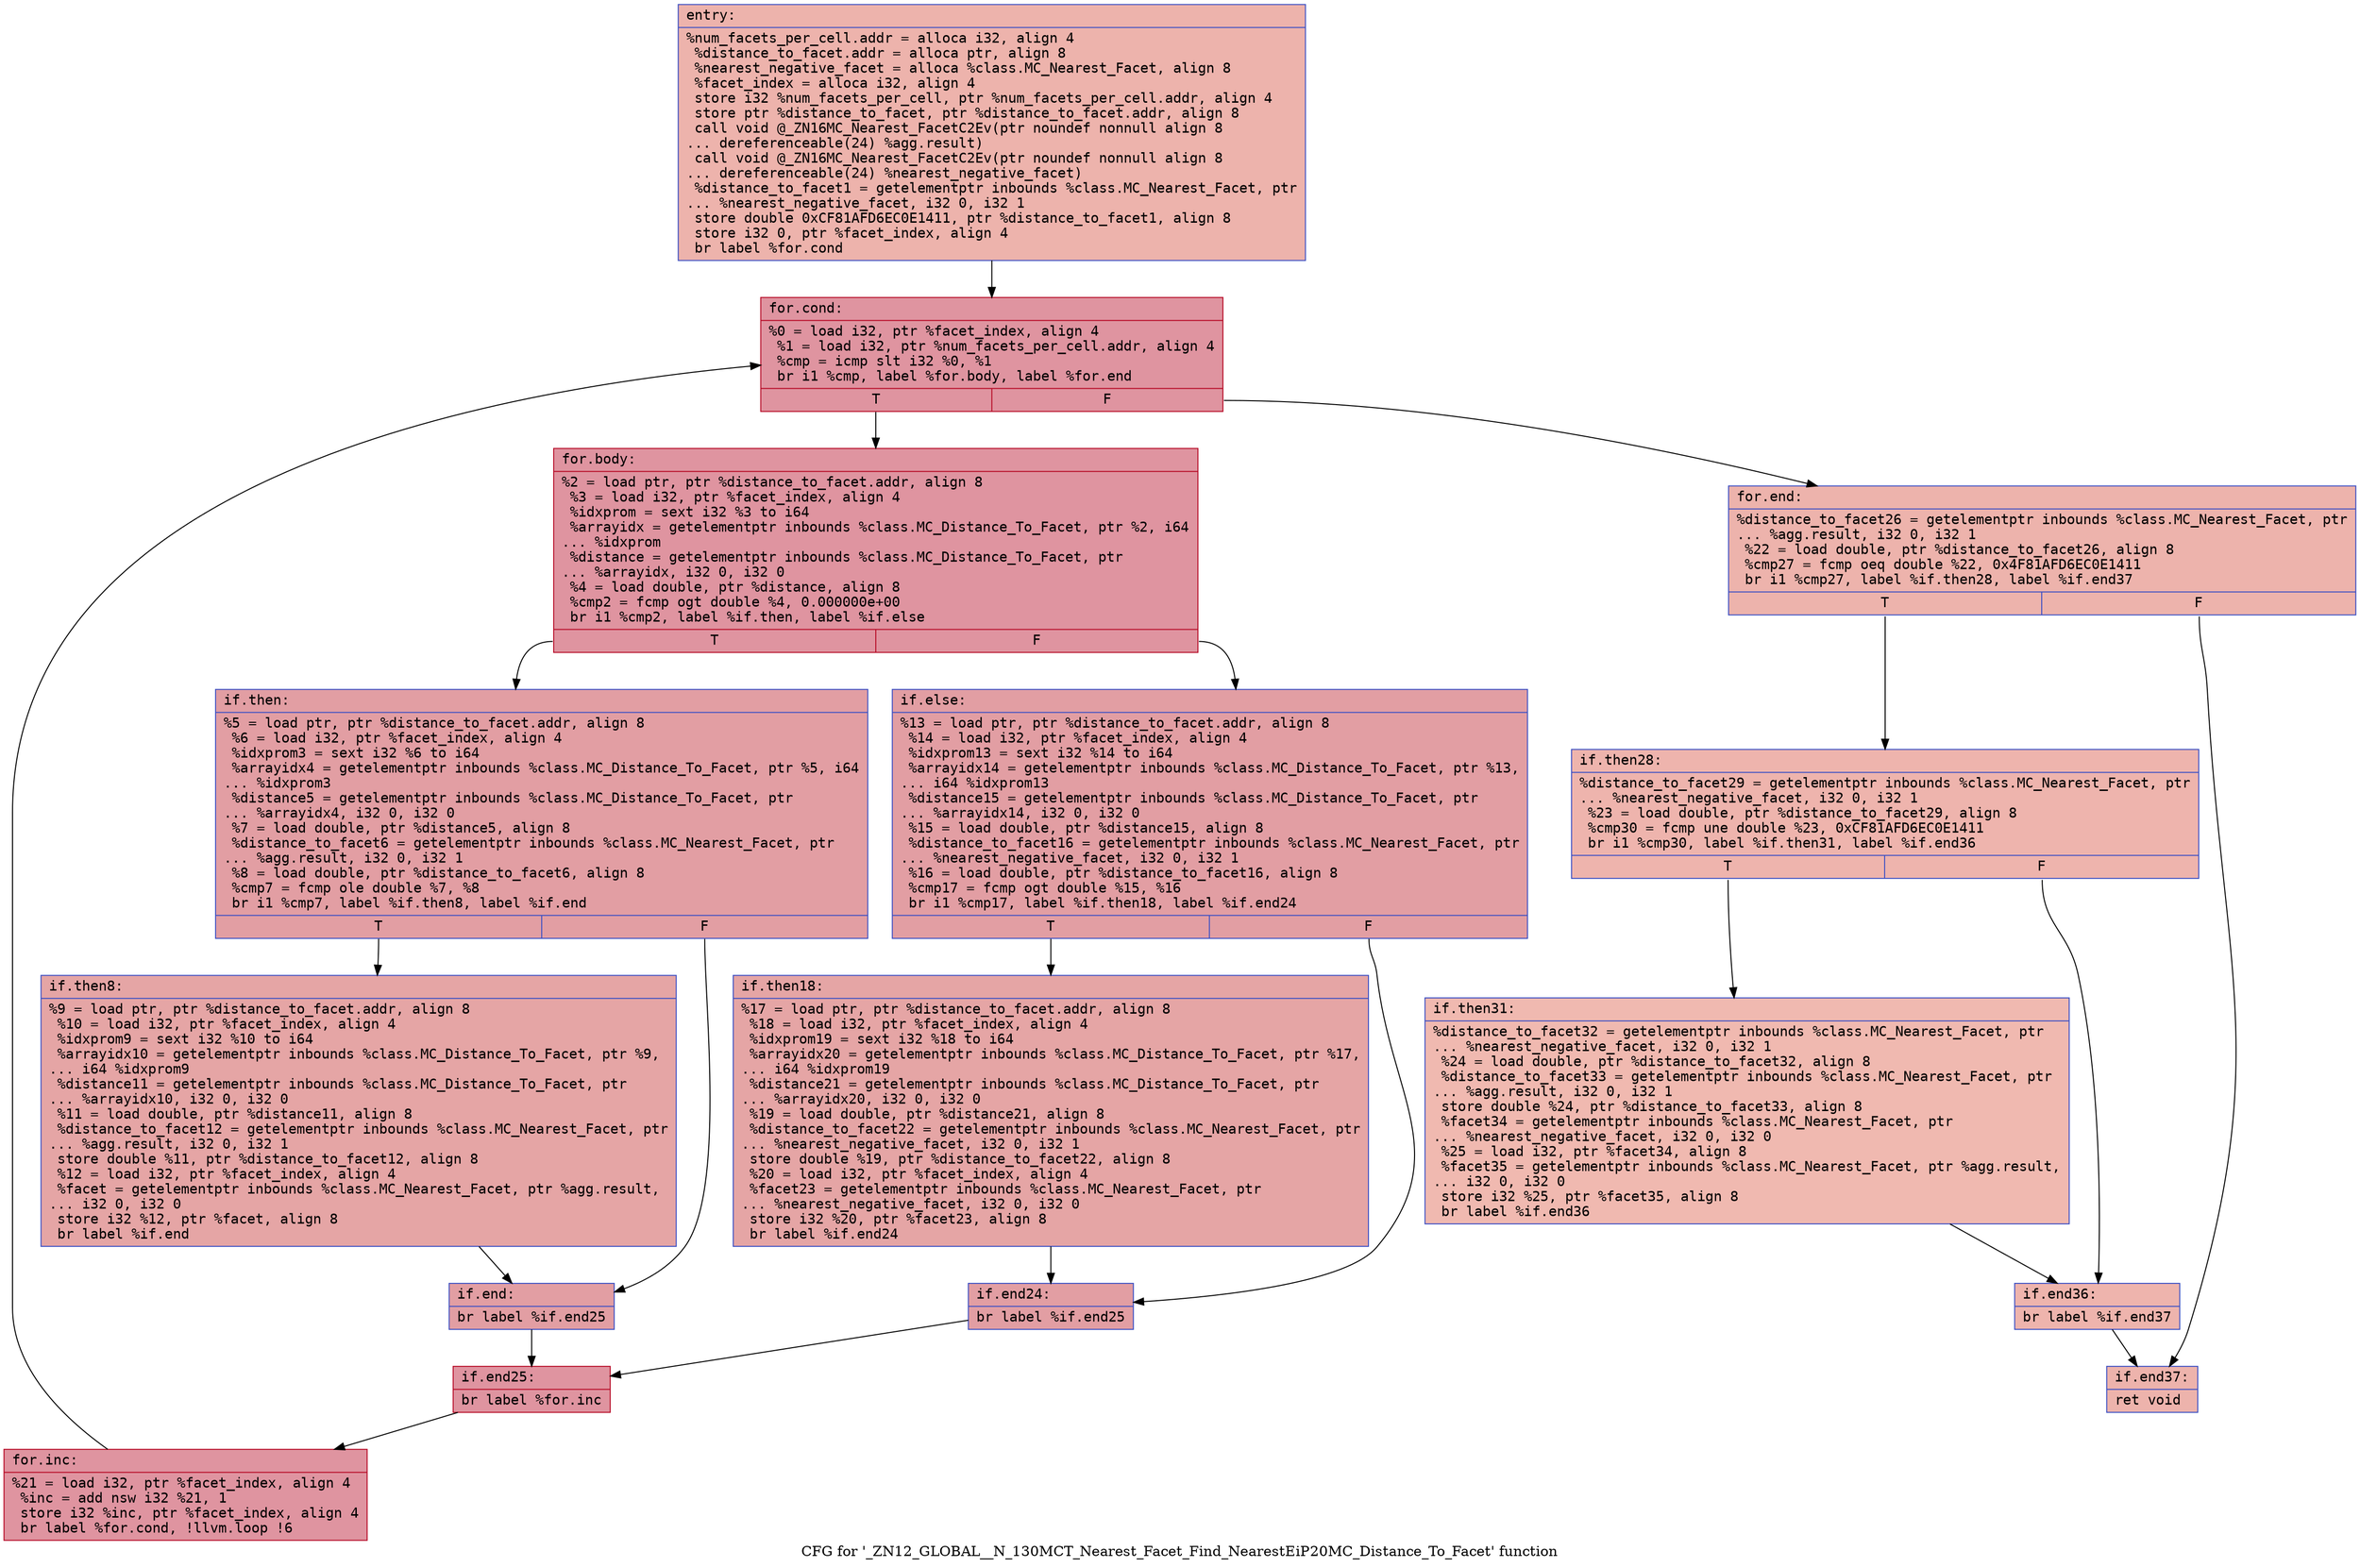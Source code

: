 digraph "CFG for '_ZN12_GLOBAL__N_130MCT_Nearest_Facet_Find_NearestEiP20MC_Distance_To_Facet' function" {
	label="CFG for '_ZN12_GLOBAL__N_130MCT_Nearest_Facet_Find_NearestEiP20MC_Distance_To_Facet' function";

	Node0x5579e71eadc0 [shape=record,color="#3d50c3ff", style=filled, fillcolor="#d6524470" fontname="Courier",label="{entry:\l|  %num_facets_per_cell.addr = alloca i32, align 4\l  %distance_to_facet.addr = alloca ptr, align 8\l  %nearest_negative_facet = alloca %class.MC_Nearest_Facet, align 8\l  %facet_index = alloca i32, align 4\l  store i32 %num_facets_per_cell, ptr %num_facets_per_cell.addr, align 4\l  store ptr %distance_to_facet, ptr %distance_to_facet.addr, align 8\l  call void @_ZN16MC_Nearest_FacetC2Ev(ptr noundef nonnull align 8\l... dereferenceable(24) %agg.result)\l  call void @_ZN16MC_Nearest_FacetC2Ev(ptr noundef nonnull align 8\l... dereferenceable(24) %nearest_negative_facet)\l  %distance_to_facet1 = getelementptr inbounds %class.MC_Nearest_Facet, ptr\l... %nearest_negative_facet, i32 0, i32 1\l  store double 0xCF81AFD6EC0E1411, ptr %distance_to_facet1, align 8\l  store i32 0, ptr %facet_index, align 4\l  br label %for.cond\l}"];
	Node0x5579e71eadc0 -> Node0x5579e71eb700[tooltip="entry -> for.cond\nProbability 100.00%" ];
	Node0x5579e71eb700 [shape=record,color="#b70d28ff", style=filled, fillcolor="#b70d2870" fontname="Courier",label="{for.cond:\l|  %0 = load i32, ptr %facet_index, align 4\l  %1 = load i32, ptr %num_facets_per_cell.addr, align 4\l  %cmp = icmp slt i32 %0, %1\l  br i1 %cmp, label %for.body, label %for.end\l|{<s0>T|<s1>F}}"];
	Node0x5579e71eb700:s0 -> Node0x5579e71eb950[tooltip="for.cond -> for.body\nProbability 96.88%" ];
	Node0x5579e71eb700:s1 -> Node0x5579e71eb9a0[tooltip="for.cond -> for.end\nProbability 3.12%" ];
	Node0x5579e71eb950 [shape=record,color="#b70d28ff", style=filled, fillcolor="#b70d2870" fontname="Courier",label="{for.body:\l|  %2 = load ptr, ptr %distance_to_facet.addr, align 8\l  %3 = load i32, ptr %facet_index, align 4\l  %idxprom = sext i32 %3 to i64\l  %arrayidx = getelementptr inbounds %class.MC_Distance_To_Facet, ptr %2, i64\l... %idxprom\l  %distance = getelementptr inbounds %class.MC_Distance_To_Facet, ptr\l... %arrayidx, i32 0, i32 0\l  %4 = load double, ptr %distance, align 8\l  %cmp2 = fcmp ogt double %4, 0.000000e+00\l  br i1 %cmp2, label %if.then, label %if.else\l|{<s0>T|<s1>F}}"];
	Node0x5579e71eb950:s0 -> Node0x5579e71ec070[tooltip="for.body -> if.then\nProbability 50.00%" ];
	Node0x5579e71eb950:s1 -> Node0x5579e71ec0e0[tooltip="for.body -> if.else\nProbability 50.00%" ];
	Node0x5579e71ec070 [shape=record,color="#3d50c3ff", style=filled, fillcolor="#be242e70" fontname="Courier",label="{if.then:\l|  %5 = load ptr, ptr %distance_to_facet.addr, align 8\l  %6 = load i32, ptr %facet_index, align 4\l  %idxprom3 = sext i32 %6 to i64\l  %arrayidx4 = getelementptr inbounds %class.MC_Distance_To_Facet, ptr %5, i64\l... %idxprom3\l  %distance5 = getelementptr inbounds %class.MC_Distance_To_Facet, ptr\l... %arrayidx4, i32 0, i32 0\l  %7 = load double, ptr %distance5, align 8\l  %distance_to_facet6 = getelementptr inbounds %class.MC_Nearest_Facet, ptr\l... %agg.result, i32 0, i32 1\l  %8 = load double, ptr %distance_to_facet6, align 8\l  %cmp7 = fcmp ole double %7, %8\l  br i1 %cmp7, label %if.then8, label %if.end\l|{<s0>T|<s1>F}}"];
	Node0x5579e71ec070:s0 -> Node0x5579e71ec890[tooltip="if.then -> if.then8\nProbability 50.00%" ];
	Node0x5579e71ec070:s1 -> Node0x5579e71eb9f0[tooltip="if.then -> if.end\nProbability 50.00%" ];
	Node0x5579e71ec890 [shape=record,color="#3d50c3ff", style=filled, fillcolor="#c5333470" fontname="Courier",label="{if.then8:\l|  %9 = load ptr, ptr %distance_to_facet.addr, align 8\l  %10 = load i32, ptr %facet_index, align 4\l  %idxprom9 = sext i32 %10 to i64\l  %arrayidx10 = getelementptr inbounds %class.MC_Distance_To_Facet, ptr %9,\l... i64 %idxprom9\l  %distance11 = getelementptr inbounds %class.MC_Distance_To_Facet, ptr\l... %arrayidx10, i32 0, i32 0\l  %11 = load double, ptr %distance11, align 8\l  %distance_to_facet12 = getelementptr inbounds %class.MC_Nearest_Facet, ptr\l... %agg.result, i32 0, i32 1\l  store double %11, ptr %distance_to_facet12, align 8\l  %12 = load i32, ptr %facet_index, align 4\l  %facet = getelementptr inbounds %class.MC_Nearest_Facet, ptr %agg.result,\l... i32 0, i32 0\l  store i32 %12, ptr %facet, align 8\l  br label %if.end\l}"];
	Node0x5579e71ec890 -> Node0x5579e71eb9f0[tooltip="if.then8 -> if.end\nProbability 100.00%" ];
	Node0x5579e71eb9f0 [shape=record,color="#3d50c3ff", style=filled, fillcolor="#be242e70" fontname="Courier",label="{if.end:\l|  br label %if.end25\l}"];
	Node0x5579e71eb9f0 -> Node0x5579e71ed390[tooltip="if.end -> if.end25\nProbability 100.00%" ];
	Node0x5579e71ec0e0 [shape=record,color="#3d50c3ff", style=filled, fillcolor="#be242e70" fontname="Courier",label="{if.else:\l|  %13 = load ptr, ptr %distance_to_facet.addr, align 8\l  %14 = load i32, ptr %facet_index, align 4\l  %idxprom13 = sext i32 %14 to i64\l  %arrayidx14 = getelementptr inbounds %class.MC_Distance_To_Facet, ptr %13,\l... i64 %idxprom13\l  %distance15 = getelementptr inbounds %class.MC_Distance_To_Facet, ptr\l... %arrayidx14, i32 0, i32 0\l  %15 = load double, ptr %distance15, align 8\l  %distance_to_facet16 = getelementptr inbounds %class.MC_Nearest_Facet, ptr\l... %nearest_negative_facet, i32 0, i32 1\l  %16 = load double, ptr %distance_to_facet16, align 8\l  %cmp17 = fcmp ogt double %15, %16\l  br i1 %cmp17, label %if.then18, label %if.end24\l|{<s0>T|<s1>F}}"];
	Node0x5579e71ec0e0:s0 -> Node0x5579e71eda80[tooltip="if.else -> if.then18\nProbability 50.00%" ];
	Node0x5579e71ec0e0:s1 -> Node0x5579e71edad0[tooltip="if.else -> if.end24\nProbability 50.00%" ];
	Node0x5579e71eda80 [shape=record,color="#3d50c3ff", style=filled, fillcolor="#c5333470" fontname="Courier",label="{if.then18:\l|  %17 = load ptr, ptr %distance_to_facet.addr, align 8\l  %18 = load i32, ptr %facet_index, align 4\l  %idxprom19 = sext i32 %18 to i64\l  %arrayidx20 = getelementptr inbounds %class.MC_Distance_To_Facet, ptr %17,\l... i64 %idxprom19\l  %distance21 = getelementptr inbounds %class.MC_Distance_To_Facet, ptr\l... %arrayidx20, i32 0, i32 0\l  %19 = load double, ptr %distance21, align 8\l  %distance_to_facet22 = getelementptr inbounds %class.MC_Nearest_Facet, ptr\l... %nearest_negative_facet, i32 0, i32 1\l  store double %19, ptr %distance_to_facet22, align 8\l  %20 = load i32, ptr %facet_index, align 4\l  %facet23 = getelementptr inbounds %class.MC_Nearest_Facet, ptr\l... %nearest_negative_facet, i32 0, i32 0\l  store i32 %20, ptr %facet23, align 8\l  br label %if.end24\l}"];
	Node0x5579e71eda80 -> Node0x5579e71edad0[tooltip="if.then18 -> if.end24\nProbability 100.00%" ];
	Node0x5579e71edad0 [shape=record,color="#3d50c3ff", style=filled, fillcolor="#be242e70" fontname="Courier",label="{if.end24:\l|  br label %if.end25\l}"];
	Node0x5579e71edad0 -> Node0x5579e71ed390[tooltip="if.end24 -> if.end25\nProbability 100.00%" ];
	Node0x5579e71ed390 [shape=record,color="#b70d28ff", style=filled, fillcolor="#b70d2870" fontname="Courier",label="{if.end25:\l|  br label %for.inc\l}"];
	Node0x5579e71ed390 -> Node0x5579e71ee480[tooltip="if.end25 -> for.inc\nProbability 100.00%" ];
	Node0x5579e71ee480 [shape=record,color="#b70d28ff", style=filled, fillcolor="#b70d2870" fontname="Courier",label="{for.inc:\l|  %21 = load i32, ptr %facet_index, align 4\l  %inc = add nsw i32 %21, 1\l  store i32 %inc, ptr %facet_index, align 4\l  br label %for.cond, !llvm.loop !6\l}"];
	Node0x5579e71ee480 -> Node0x5579e71eb700[tooltip="for.inc -> for.cond\nProbability 100.00%" ];
	Node0x5579e71eb9a0 [shape=record,color="#3d50c3ff", style=filled, fillcolor="#d6524470" fontname="Courier",label="{for.end:\l|  %distance_to_facet26 = getelementptr inbounds %class.MC_Nearest_Facet, ptr\l... %agg.result, i32 0, i32 1\l  %22 = load double, ptr %distance_to_facet26, align 8\l  %cmp27 = fcmp oeq double %22, 0x4F81AFD6EC0E1411\l  br i1 %cmp27, label %if.then28, label %if.end37\l|{<s0>T|<s1>F}}"];
	Node0x5579e71eb9a0:s0 -> Node0x5579e71eeb10[tooltip="for.end -> if.then28\nProbability 62.50%" ];
	Node0x5579e71eb9a0:s1 -> Node0x5579e71ec8e0[tooltip="for.end -> if.end37\nProbability 37.50%" ];
	Node0x5579e71eeb10 [shape=record,color="#3d50c3ff", style=filled, fillcolor="#d8564670" fontname="Courier",label="{if.then28:\l|  %distance_to_facet29 = getelementptr inbounds %class.MC_Nearest_Facet, ptr\l... %nearest_negative_facet, i32 0, i32 1\l  %23 = load double, ptr %distance_to_facet29, align 8\l  %cmp30 = fcmp une double %23, 0xCF81AFD6EC0E1411\l  br i1 %cmp30, label %if.then31, label %if.end36\l|{<s0>T|<s1>F}}"];
	Node0x5579e71eeb10:s0 -> Node0x5579e71ef210[tooltip="if.then28 -> if.then31\nProbability 62.50%" ];
	Node0x5579e71eeb10:s1 -> Node0x5579e71ef260[tooltip="if.then28 -> if.end36\nProbability 37.50%" ];
	Node0x5579e71ef210 [shape=record,color="#3d50c3ff", style=filled, fillcolor="#de614d70" fontname="Courier",label="{if.then31:\l|  %distance_to_facet32 = getelementptr inbounds %class.MC_Nearest_Facet, ptr\l... %nearest_negative_facet, i32 0, i32 1\l  %24 = load double, ptr %distance_to_facet32, align 8\l  %distance_to_facet33 = getelementptr inbounds %class.MC_Nearest_Facet, ptr\l... %agg.result, i32 0, i32 1\l  store double %24, ptr %distance_to_facet33, align 8\l  %facet34 = getelementptr inbounds %class.MC_Nearest_Facet, ptr\l... %nearest_negative_facet, i32 0, i32 0\l  %25 = load i32, ptr %facet34, align 8\l  %facet35 = getelementptr inbounds %class.MC_Nearest_Facet, ptr %agg.result,\l... i32 0, i32 0\l  store i32 %25, ptr %facet35, align 8\l  br label %if.end36\l}"];
	Node0x5579e71ef210 -> Node0x5579e71ef260[tooltip="if.then31 -> if.end36\nProbability 100.00%" ];
	Node0x5579e71ef260 [shape=record,color="#3d50c3ff", style=filled, fillcolor="#d8564670" fontname="Courier",label="{if.end36:\l|  br label %if.end37\l}"];
	Node0x5579e71ef260 -> Node0x5579e71ec8e0[tooltip="if.end36 -> if.end37\nProbability 100.00%" ];
	Node0x5579e71ec8e0 [shape=record,color="#3d50c3ff", style=filled, fillcolor="#d6524470" fontname="Courier",label="{if.end37:\l|  ret void\l}"];
}

